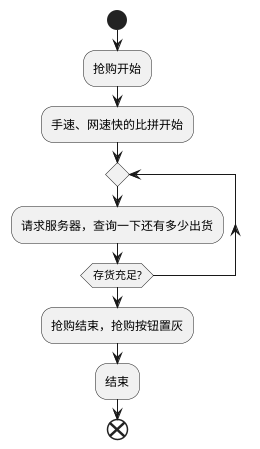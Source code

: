 @startuml
start
:抢购开始;
:手速、网速快的比拼开始;
repeat
:请求服务器，查询一下还有多少出货;
repeat while(存货充足?)
:抢购结束，抢购按钮置灰;
:结束;
end
@enduml